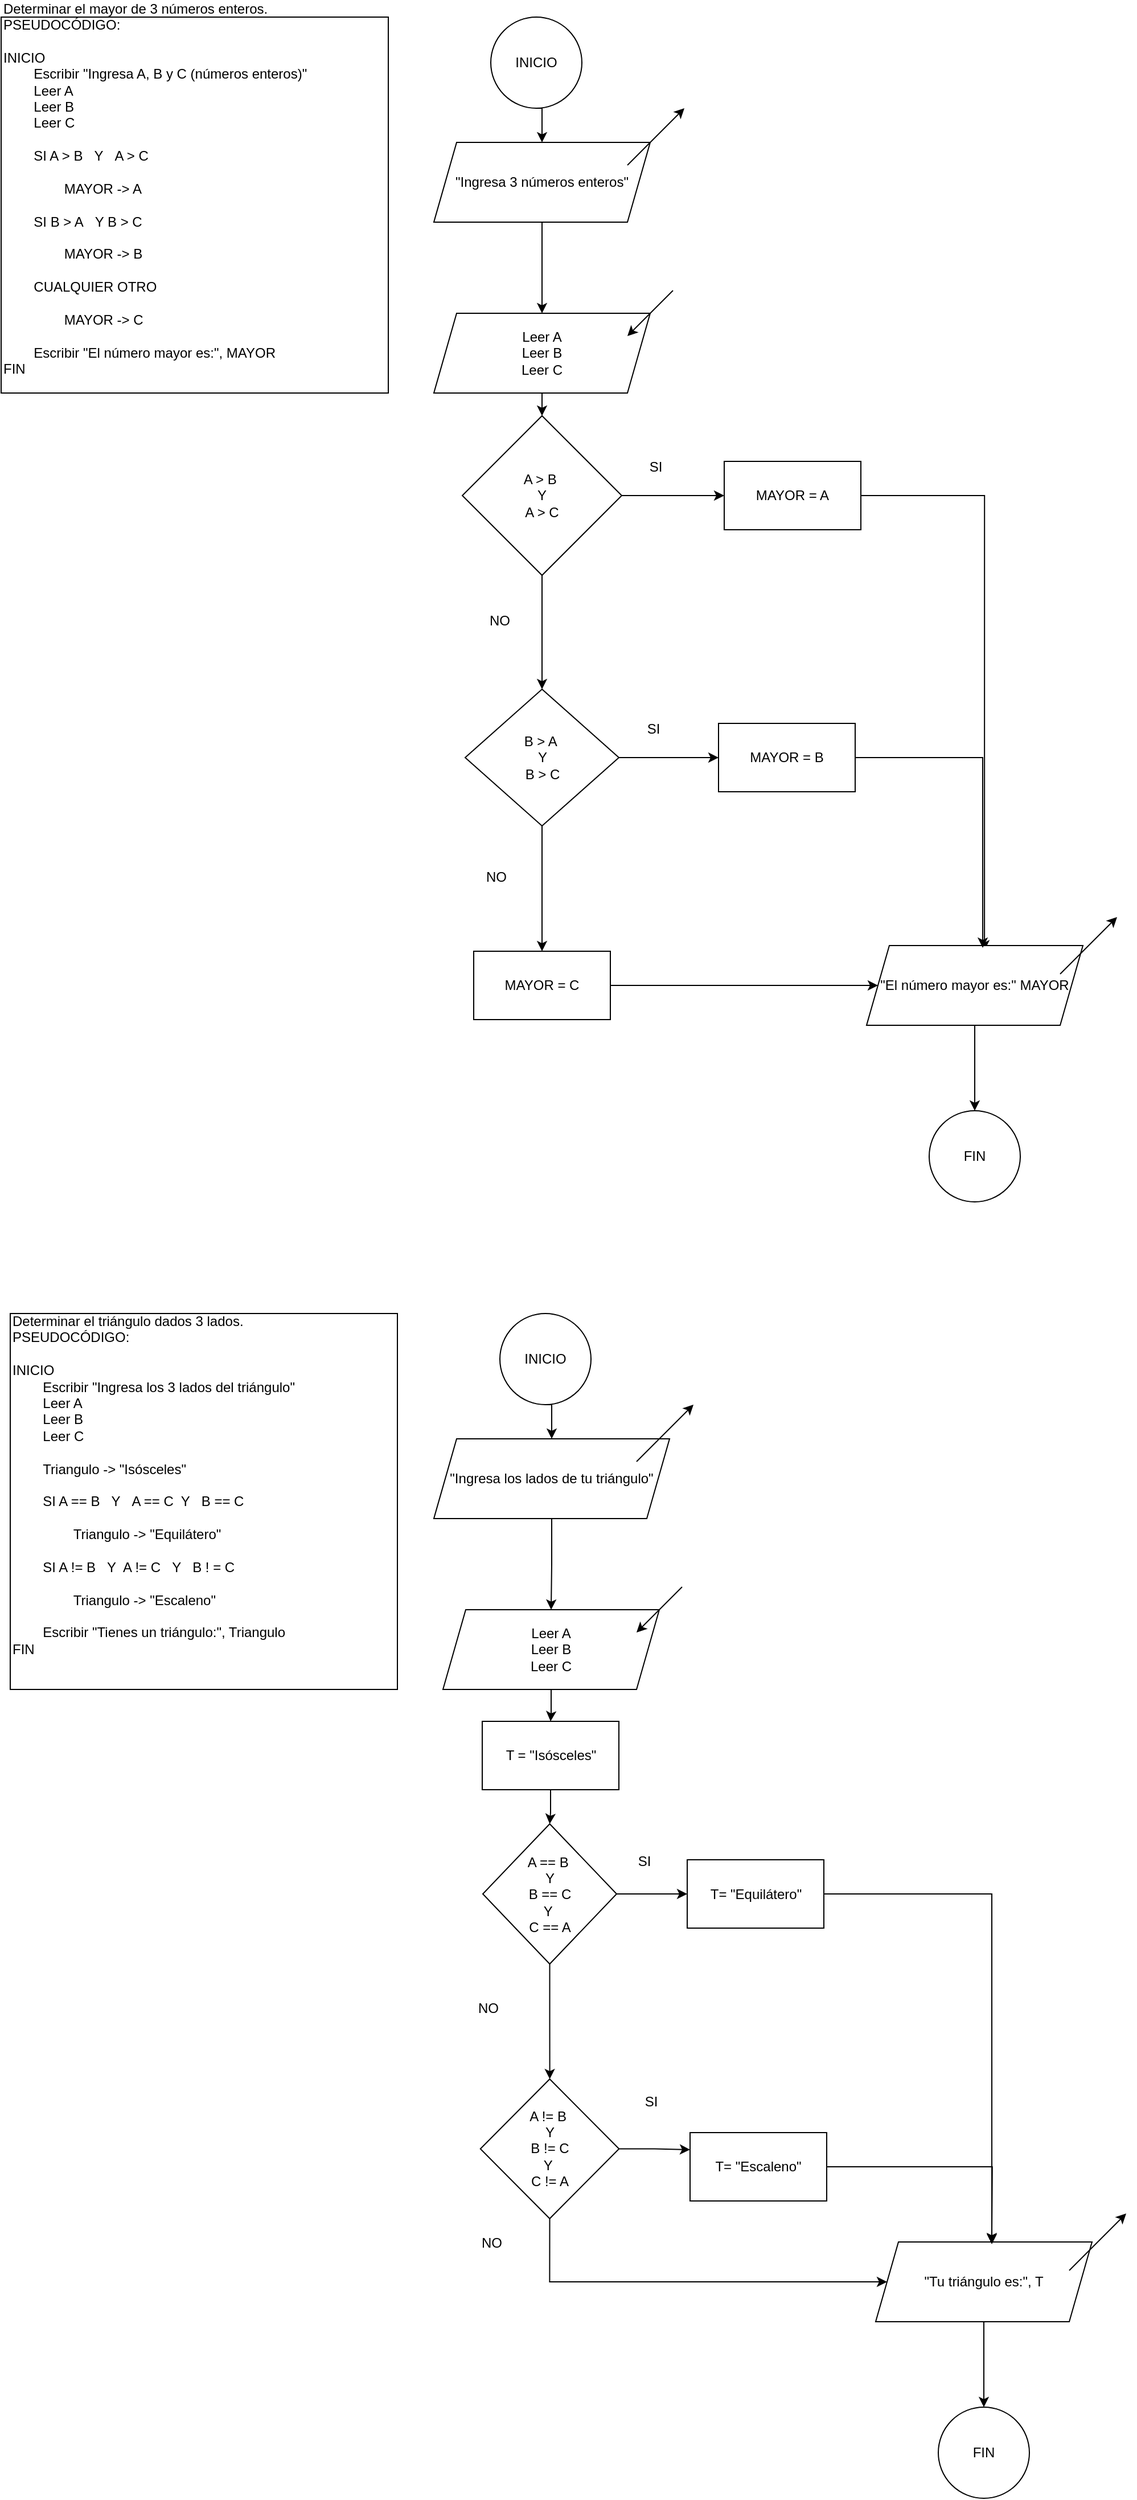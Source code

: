 <mxfile version="26.0.9">
  <diagram name="Página-1" id="GsIk7r1uQpivfjq6lTAX">
    <mxGraphModel dx="1105" dy="654" grid="0" gridSize="10" guides="1" tooltips="1" connect="1" arrows="1" fold="1" page="1" pageScale="1" pageWidth="850" pageHeight="1100" math="0" shadow="0">
      <root>
        <mxCell id="0" />
        <mxCell id="1" parent="0" />
        <mxCell id="DH8c2p-65vTCQ9l4z-Cg-1" value="Determinar el mayor de 3 números enteros.&lt;div&gt;PSEUDOCÓDIGO:&lt;/div&gt;&lt;div&gt;&lt;br&gt;&lt;/div&gt;&lt;div&gt;INICIO&lt;/div&gt;&lt;div&gt;&lt;span style=&quot;white-space: pre;&quot;&gt;&#x9;&lt;/span&gt;Escribir &quot;Ingresa A, B y C (números enteros)&quot;&lt;/div&gt;&lt;div&gt;&lt;span style=&quot;white-space: pre;&quot;&gt;&#x9;&lt;/span&gt;Leer A&lt;/div&gt;&lt;div&gt;&lt;span style=&quot;white-space: pre;&quot;&gt;&#x9;&lt;/span&gt;Leer B&lt;/div&gt;&lt;div&gt;&lt;span style=&quot;white-space: pre;&quot;&gt;&#x9;&lt;/span&gt;Leer C&lt;/div&gt;&lt;div&gt;&lt;br&gt;&lt;/div&gt;&lt;div&gt;&lt;span style=&quot;white-space: pre;&quot;&gt;&#x9;&lt;/span&gt;SI A &amp;gt; B&amp;nbsp; &amp;nbsp;Y&amp;nbsp; &amp;nbsp;A &amp;gt; C&lt;br&gt;&lt;/div&gt;&lt;div&gt;&lt;br&gt;&lt;/div&gt;&lt;div&gt;&lt;span style=&quot;white-space: pre;&quot;&gt;&#x9;&lt;/span&gt;&lt;span style=&quot;white-space: pre;&quot;&gt;&#x9;&lt;/span&gt;MAYOR -&amp;gt; A&lt;br&gt;&lt;/div&gt;&lt;div&gt;&lt;br&gt;&lt;/div&gt;&lt;div&gt;&lt;span style=&quot;white-space: pre;&quot;&gt;&#x9;&lt;/span&gt;SI B &amp;gt; A&amp;nbsp; &amp;nbsp;Y B &amp;gt; C&lt;br&gt;&lt;/div&gt;&lt;div&gt;&lt;br&gt;&lt;/div&gt;&lt;div&gt;&lt;span style=&quot;white-space: pre;&quot;&gt;&#x9;&lt;/span&gt;&lt;span style=&quot;white-space: pre;&quot;&gt;&#x9;&lt;/span&gt;MAYOR -&amp;gt; B&lt;br&gt;&lt;/div&gt;&lt;div&gt;&lt;br&gt;&lt;/div&gt;&lt;div&gt;&lt;span style=&quot;white-space: pre;&quot;&gt;&#x9;&lt;/span&gt;CUALQUIER OTRO&lt;br&gt;&lt;/div&gt;&lt;div&gt;&lt;br&gt;&lt;/div&gt;&lt;div&gt;&lt;span style=&quot;white-space: pre;&quot;&gt;&#x9;&lt;/span&gt;&lt;span style=&quot;white-space: pre;&quot;&gt;&#x9;&lt;/span&gt;MAYOR -&amp;gt; C&lt;br&gt;&lt;/div&gt;&lt;div&gt;&lt;span style=&quot;white-space: pre;&quot;&gt;&#x9;&lt;/span&gt;&lt;br&gt;&lt;/div&gt;&lt;div&gt;&lt;span style=&quot;white-space: pre;&quot;&gt;&#x9;&lt;/span&gt;Escribir &quot;El número mayor es:&quot;, MAYOR&lt;br&gt;&lt;/div&gt;&lt;div&gt;FIN&lt;/div&gt;&lt;div&gt;&lt;br&gt;&lt;/div&gt;&lt;div&gt;&lt;span style=&quot;white-space: pre;&quot;&gt;&#x9;&lt;/span&gt;&lt;br&gt;&lt;/div&gt;" style="rounded=0;whiteSpace=wrap;html=1;align=left;" vertex="1" parent="1">
          <mxGeometry x="10" y="20" width="340" height="330" as="geometry" />
        </mxCell>
        <mxCell id="DH8c2p-65vTCQ9l4z-Cg-5" style="edgeStyle=orthogonalEdgeStyle;rounded=0;orthogonalLoop=1;jettySize=auto;html=1;exitX=0.5;exitY=1;exitDx=0;exitDy=0;entryX=0.5;entryY=0;entryDx=0;entryDy=0;" edge="1" parent="1" source="DH8c2p-65vTCQ9l4z-Cg-2" target="DH8c2p-65vTCQ9l4z-Cg-3">
          <mxGeometry relative="1" as="geometry" />
        </mxCell>
        <mxCell id="DH8c2p-65vTCQ9l4z-Cg-2" value="INICIO" style="ellipse;whiteSpace=wrap;html=1;aspect=fixed;" vertex="1" parent="1">
          <mxGeometry x="440" y="20" width="80" height="80" as="geometry" />
        </mxCell>
        <mxCell id="DH8c2p-65vTCQ9l4z-Cg-7" value="" style="edgeStyle=orthogonalEdgeStyle;rounded=0;orthogonalLoop=1;jettySize=auto;html=1;" edge="1" parent="1" source="DH8c2p-65vTCQ9l4z-Cg-3" target="DH8c2p-65vTCQ9l4z-Cg-6">
          <mxGeometry relative="1" as="geometry" />
        </mxCell>
        <mxCell id="DH8c2p-65vTCQ9l4z-Cg-3" value="&quot;Ingresa 3 números enteros&quot;" style="shape=parallelogram;perimeter=parallelogramPerimeter;whiteSpace=wrap;html=1;fixedSize=1;" vertex="1" parent="1">
          <mxGeometry x="390" y="130" width="190" height="70" as="geometry" />
        </mxCell>
        <mxCell id="DH8c2p-65vTCQ9l4z-Cg-4" value="" style="endArrow=classic;html=1;rounded=0;" edge="1" parent="1">
          <mxGeometry width="50" height="50" relative="1" as="geometry">
            <mxPoint x="560" y="150" as="sourcePoint" />
            <mxPoint x="610" y="100" as="targetPoint" />
          </mxGeometry>
        </mxCell>
        <mxCell id="DH8c2p-65vTCQ9l4z-Cg-15" style="edgeStyle=orthogonalEdgeStyle;rounded=0;orthogonalLoop=1;jettySize=auto;html=1;exitX=0.5;exitY=1;exitDx=0;exitDy=0;entryX=0.5;entryY=0;entryDx=0;entryDy=0;" edge="1" parent="1" source="DH8c2p-65vTCQ9l4z-Cg-6" target="DH8c2p-65vTCQ9l4z-Cg-9">
          <mxGeometry relative="1" as="geometry" />
        </mxCell>
        <mxCell id="DH8c2p-65vTCQ9l4z-Cg-6" value="Leer A&lt;div&gt;Leer B&lt;/div&gt;&lt;div&gt;Leer C&lt;/div&gt;" style="shape=parallelogram;perimeter=parallelogramPerimeter;whiteSpace=wrap;html=1;fixedSize=1;" vertex="1" parent="1">
          <mxGeometry x="390" y="280" width="190" height="70" as="geometry" />
        </mxCell>
        <mxCell id="DH8c2p-65vTCQ9l4z-Cg-8" value="" style="endArrow=classic;html=1;rounded=0;" edge="1" parent="1">
          <mxGeometry width="50" height="50" relative="1" as="geometry">
            <mxPoint x="600" y="260" as="sourcePoint" />
            <mxPoint x="560" y="300" as="targetPoint" />
          </mxGeometry>
        </mxCell>
        <mxCell id="DH8c2p-65vTCQ9l4z-Cg-12" value="" style="edgeStyle=orthogonalEdgeStyle;rounded=0;orthogonalLoop=1;jettySize=auto;html=1;" edge="1" parent="1" source="DH8c2p-65vTCQ9l4z-Cg-9" target="DH8c2p-65vTCQ9l4z-Cg-11">
          <mxGeometry relative="1" as="geometry" />
        </mxCell>
        <mxCell id="DH8c2p-65vTCQ9l4z-Cg-17" value="" style="edgeStyle=orthogonalEdgeStyle;rounded=0;orthogonalLoop=1;jettySize=auto;html=1;" edge="1" parent="1" source="DH8c2p-65vTCQ9l4z-Cg-9" target="DH8c2p-65vTCQ9l4z-Cg-16">
          <mxGeometry relative="1" as="geometry" />
        </mxCell>
        <mxCell id="DH8c2p-65vTCQ9l4z-Cg-9" value="A &amp;gt; B&amp;nbsp;&lt;div&gt;Y&lt;/div&gt;&lt;div&gt;A &amp;gt; C&lt;/div&gt;" style="rhombus;whiteSpace=wrap;html=1;" vertex="1" parent="1">
          <mxGeometry x="415" y="370" width="140" height="140" as="geometry" />
        </mxCell>
        <mxCell id="DH8c2p-65vTCQ9l4z-Cg-30" style="edgeStyle=orthogonalEdgeStyle;rounded=0;orthogonalLoop=1;jettySize=auto;html=1;exitX=1;exitY=0.5;exitDx=0;exitDy=0;entryX=0.545;entryY=0.061;entryDx=0;entryDy=0;entryPerimeter=0;" edge="1" parent="1" source="DH8c2p-65vTCQ9l4z-Cg-11" target="DH8c2p-65vTCQ9l4z-Cg-25">
          <mxGeometry relative="1" as="geometry">
            <mxPoint x="870" y="680" as="targetPoint" />
          </mxGeometry>
        </mxCell>
        <mxCell id="DH8c2p-65vTCQ9l4z-Cg-11" value="MAYOR = A" style="whiteSpace=wrap;html=1;" vertex="1" parent="1">
          <mxGeometry x="645" y="410" width="120" height="60" as="geometry" />
        </mxCell>
        <mxCell id="DH8c2p-65vTCQ9l4z-Cg-13" value="SI" style="text;html=1;align=center;verticalAlign=middle;whiteSpace=wrap;rounded=0;" vertex="1" parent="1">
          <mxGeometry x="555" y="400" width="60" height="30" as="geometry" />
        </mxCell>
        <mxCell id="DH8c2p-65vTCQ9l4z-Cg-19" value="" style="edgeStyle=orthogonalEdgeStyle;rounded=0;orthogonalLoop=1;jettySize=auto;html=1;" edge="1" parent="1" source="DH8c2p-65vTCQ9l4z-Cg-16" target="DH8c2p-65vTCQ9l4z-Cg-18">
          <mxGeometry relative="1" as="geometry" />
        </mxCell>
        <mxCell id="DH8c2p-65vTCQ9l4z-Cg-21" value="" style="edgeStyle=orthogonalEdgeStyle;rounded=0;orthogonalLoop=1;jettySize=auto;html=1;" edge="1" parent="1" source="DH8c2p-65vTCQ9l4z-Cg-16" target="DH8c2p-65vTCQ9l4z-Cg-20">
          <mxGeometry relative="1" as="geometry" />
        </mxCell>
        <mxCell id="DH8c2p-65vTCQ9l4z-Cg-16" value="B &amp;gt; A&amp;nbsp;&lt;div&gt;Y&lt;/div&gt;&lt;div&gt;B &amp;gt; C&lt;/div&gt;" style="rhombus;whiteSpace=wrap;html=1;" vertex="1" parent="1">
          <mxGeometry x="417.5" y="610" width="135" height="120" as="geometry" />
        </mxCell>
        <mxCell id="DH8c2p-65vTCQ9l4z-Cg-18" value="MAYOR = B" style="whiteSpace=wrap;html=1;" vertex="1" parent="1">
          <mxGeometry x="640" y="640" width="120" height="60" as="geometry" />
        </mxCell>
        <mxCell id="DH8c2p-65vTCQ9l4z-Cg-28" style="edgeStyle=orthogonalEdgeStyle;rounded=0;orthogonalLoop=1;jettySize=auto;html=1;exitX=1;exitY=0.5;exitDx=0;exitDy=0;" edge="1" parent="1" source="DH8c2p-65vTCQ9l4z-Cg-20" target="DH8c2p-65vTCQ9l4z-Cg-25">
          <mxGeometry relative="1" as="geometry" />
        </mxCell>
        <mxCell id="DH8c2p-65vTCQ9l4z-Cg-20" value="MAYOR = C" style="whiteSpace=wrap;html=1;" vertex="1" parent="1">
          <mxGeometry x="425" y="840" width="120" height="60" as="geometry" />
        </mxCell>
        <mxCell id="DH8c2p-65vTCQ9l4z-Cg-22" value="SI" style="text;html=1;align=center;verticalAlign=middle;whiteSpace=wrap;rounded=0;" vertex="1" parent="1">
          <mxGeometry x="552.5" y="630" width="60" height="30" as="geometry" />
        </mxCell>
        <mxCell id="DH8c2p-65vTCQ9l4z-Cg-23" value="NO" style="text;html=1;align=center;verticalAlign=middle;whiteSpace=wrap;rounded=0;" vertex="1" parent="1">
          <mxGeometry x="417.5" y="535" width="60" height="30" as="geometry" />
        </mxCell>
        <mxCell id="DH8c2p-65vTCQ9l4z-Cg-24" value="NO" style="text;html=1;align=center;verticalAlign=middle;whiteSpace=wrap;rounded=0;" vertex="1" parent="1">
          <mxGeometry x="415" y="760" width="60" height="30" as="geometry" />
        </mxCell>
        <mxCell id="DH8c2p-65vTCQ9l4z-Cg-34" value="" style="edgeStyle=orthogonalEdgeStyle;rounded=0;orthogonalLoop=1;jettySize=auto;html=1;" edge="1" parent="1" source="DH8c2p-65vTCQ9l4z-Cg-25" target="DH8c2p-65vTCQ9l4z-Cg-33">
          <mxGeometry relative="1" as="geometry" />
        </mxCell>
        <mxCell id="DH8c2p-65vTCQ9l4z-Cg-25" value="&quot;El número mayor es:&quot; MAYOR" style="shape=parallelogram;perimeter=parallelogramPerimeter;whiteSpace=wrap;html=1;fixedSize=1;" vertex="1" parent="1">
          <mxGeometry x="770" y="835" width="190" height="70" as="geometry" />
        </mxCell>
        <mxCell id="DH8c2p-65vTCQ9l4z-Cg-26" value="" style="endArrow=classic;html=1;rounded=0;" edge="1" parent="1">
          <mxGeometry width="50" height="50" relative="1" as="geometry">
            <mxPoint x="940" y="860" as="sourcePoint" />
            <mxPoint x="990" y="810" as="targetPoint" />
          </mxGeometry>
        </mxCell>
        <mxCell id="DH8c2p-65vTCQ9l4z-Cg-29" style="edgeStyle=orthogonalEdgeStyle;rounded=0;orthogonalLoop=1;jettySize=auto;html=1;exitX=1;exitY=0.5;exitDx=0;exitDy=0;entryX=0.537;entryY=0.029;entryDx=0;entryDy=0;entryPerimeter=0;" edge="1" parent="1" source="DH8c2p-65vTCQ9l4z-Cg-18" target="DH8c2p-65vTCQ9l4z-Cg-25">
          <mxGeometry relative="1" as="geometry" />
        </mxCell>
        <mxCell id="DH8c2p-65vTCQ9l4z-Cg-33" value="FIN" style="ellipse;whiteSpace=wrap;html=1;" vertex="1" parent="1">
          <mxGeometry x="825" y="980" width="80" height="80" as="geometry" />
        </mxCell>
        <mxCell id="DH8c2p-65vTCQ9l4z-Cg-35" value="Determinar el triángulo dados 3 lados.&lt;div&gt;PSEUDOCÓDIGO:&lt;/div&gt;&lt;div&gt;&lt;br&gt;&lt;/div&gt;&lt;div&gt;INICIO&lt;/div&gt;&lt;div&gt;&lt;span style=&quot;white-space: pre;&quot;&gt;&#x9;&lt;/span&gt;Escribir &quot;Ingresa los 3 lados del triángulo&quot;&lt;/div&gt;&lt;div&gt;&lt;span style=&quot;white-space: pre;&quot;&gt;&#x9;&lt;/span&gt;Leer A&lt;/div&gt;&lt;div&gt;&lt;span style=&quot;white-space: pre;&quot;&gt;&#x9;&lt;/span&gt;Leer B&lt;/div&gt;&lt;div&gt;&lt;span style=&quot;white-space: pre;&quot;&gt;&#x9;&lt;/span&gt;Leer C&lt;/div&gt;&lt;div&gt;&lt;span style=&quot;white-space: pre;&quot;&gt;&#x9;&lt;/span&gt;&lt;br&gt;&lt;/div&gt;&lt;div&gt;&lt;span style=&quot;white-space: pre;&quot;&gt;&#x9;&lt;/span&gt;Triangulo -&amp;gt; &quot;Isósceles&quot;&lt;br&gt;&lt;/div&gt;&lt;div&gt;&lt;br&gt;&lt;/div&gt;&lt;div&gt;&lt;span style=&quot;white-space: pre;&quot;&gt;&#x9;&lt;/span&gt;SI A == B&amp;nbsp; &amp;nbsp;Y&amp;nbsp; &amp;nbsp;A == C&amp;nbsp; Y&amp;nbsp; &amp;nbsp;B == C&lt;br&gt;&lt;/div&gt;&lt;div&gt;&lt;br&gt;&lt;/div&gt;&lt;div&gt;&lt;span style=&quot;white-space: pre;&quot;&gt;&#x9;&lt;/span&gt;&lt;span style=&quot;white-space: pre;&quot;&gt;&#x9;&lt;/span&gt;&lt;span style=&quot;background-color: transparent; color: light-dark(rgb(0, 0, 0), rgb(255, 255, 255));&quot;&gt;Triangulo -&amp;gt; &quot;Equilátero&quot;&lt;/span&gt;&lt;br&gt;&lt;/div&gt;&lt;div&gt;&lt;br&gt;&lt;/div&gt;&lt;div&gt;&lt;span style=&quot;white-space: pre;&quot;&gt;&#x9;&lt;/span&gt;SI A != B&amp;nbsp; &amp;nbsp;Y&amp;nbsp; A != C&amp;nbsp; &amp;nbsp;Y&amp;nbsp; &amp;nbsp;B ! = C&lt;br&gt;&lt;/div&gt;&lt;div&gt;&lt;br&gt;&lt;/div&gt;&lt;div&gt;&lt;span style=&quot;white-space: pre;&quot;&gt;&#x9;&lt;/span&gt;&lt;span style=&quot;white-space: pre;&quot;&gt;&#x9;&lt;/span&gt;&lt;span style=&quot;background-color: transparent; color: light-dark(rgb(0, 0, 0), rgb(255, 255, 255));&quot;&gt;Triangulo -&amp;gt; &quot;Escaleno&quot;&lt;/span&gt;&lt;/div&gt;&lt;div&gt;&lt;span style=&quot;white-space: pre;&quot;&gt;&#x9;&lt;/span&gt;&lt;br&gt;&lt;/div&gt;&lt;div&gt;&lt;span style=&quot;white-space: pre;&quot;&gt;&#x9;&lt;/span&gt;Escribir &quot;Tienes un triángulo:&quot;, Triangulo&lt;br&gt;&lt;/div&gt;&lt;div&gt;FIN&lt;/div&gt;&lt;div&gt;&lt;br&gt;&lt;/div&gt;&lt;div&gt;&lt;span style=&quot;white-space: pre;&quot;&gt;&#x9;&lt;/span&gt;&lt;br&gt;&lt;/div&gt;" style="rounded=0;whiteSpace=wrap;html=1;align=left;" vertex="1" parent="1">
          <mxGeometry x="18" y="1158" width="340" height="330" as="geometry" />
        </mxCell>
        <mxCell id="DH8c2p-65vTCQ9l4z-Cg-36" style="edgeStyle=orthogonalEdgeStyle;rounded=0;orthogonalLoop=1;jettySize=auto;html=1;exitX=0.5;exitY=1;exitDx=0;exitDy=0;entryX=0.5;entryY=0;entryDx=0;entryDy=0;" edge="1" parent="1" source="DH8c2p-65vTCQ9l4z-Cg-37" target="DH8c2p-65vTCQ9l4z-Cg-39">
          <mxGeometry relative="1" as="geometry" />
        </mxCell>
        <mxCell id="DH8c2p-65vTCQ9l4z-Cg-37" value="INICIO" style="ellipse;whiteSpace=wrap;html=1;aspect=fixed;" vertex="1" parent="1">
          <mxGeometry x="448" y="1158" width="80" height="80" as="geometry" />
        </mxCell>
        <mxCell id="DH8c2p-65vTCQ9l4z-Cg-38" value="" style="edgeStyle=orthogonalEdgeStyle;rounded=0;orthogonalLoop=1;jettySize=auto;html=1;" edge="1" parent="1" source="DH8c2p-65vTCQ9l4z-Cg-39" target="DH8c2p-65vTCQ9l4z-Cg-42">
          <mxGeometry relative="1" as="geometry" />
        </mxCell>
        <mxCell id="DH8c2p-65vTCQ9l4z-Cg-39" value="&quot;Ingresa los lados de tu triángulo&quot;" style="shape=parallelogram;perimeter=parallelogramPerimeter;whiteSpace=wrap;html=1;fixedSize=1;" vertex="1" parent="1">
          <mxGeometry x="390" y="1268" width="207" height="70" as="geometry" />
        </mxCell>
        <mxCell id="DH8c2p-65vTCQ9l4z-Cg-40" value="" style="endArrow=classic;html=1;rounded=0;" edge="1" parent="1">
          <mxGeometry width="50" height="50" relative="1" as="geometry">
            <mxPoint x="568" y="1288" as="sourcePoint" />
            <mxPoint x="618" y="1238" as="targetPoint" />
          </mxGeometry>
        </mxCell>
        <mxCell id="DH8c2p-65vTCQ9l4z-Cg-66" value="" style="edgeStyle=orthogonalEdgeStyle;rounded=0;orthogonalLoop=1;jettySize=auto;html=1;" edge="1" parent="1" source="DH8c2p-65vTCQ9l4z-Cg-42" target="DH8c2p-65vTCQ9l4z-Cg-65">
          <mxGeometry relative="1" as="geometry" />
        </mxCell>
        <mxCell id="DH8c2p-65vTCQ9l4z-Cg-42" value="Leer A&lt;div&gt;Leer B&lt;/div&gt;&lt;div&gt;Leer C&lt;/div&gt;" style="shape=parallelogram;perimeter=parallelogramPerimeter;whiteSpace=wrap;html=1;fixedSize=1;" vertex="1" parent="1">
          <mxGeometry x="398" y="1418" width="190" height="70" as="geometry" />
        </mxCell>
        <mxCell id="DH8c2p-65vTCQ9l4z-Cg-43" value="" style="endArrow=classic;html=1;rounded=0;" edge="1" parent="1">
          <mxGeometry width="50" height="50" relative="1" as="geometry">
            <mxPoint x="608" y="1398" as="sourcePoint" />
            <mxPoint x="568" y="1438" as="targetPoint" />
          </mxGeometry>
        </mxCell>
        <mxCell id="DH8c2p-65vTCQ9l4z-Cg-53" value="T= &quot;Equilátero&quot;" style="whiteSpace=wrap;html=1;" vertex="1" parent="1">
          <mxGeometry x="612.5" y="1637.5" width="120" height="60" as="geometry" />
        </mxCell>
        <mxCell id="DH8c2p-65vTCQ9l4z-Cg-56" value="SI" style="text;html=1;align=center;verticalAlign=middle;whiteSpace=wrap;rounded=0;" vertex="1" parent="1">
          <mxGeometry x="545" y="1624" width="60" height="30" as="geometry" />
        </mxCell>
        <mxCell id="DH8c2p-65vTCQ9l4z-Cg-58" value="NO" style="text;html=1;align=center;verticalAlign=middle;whiteSpace=wrap;rounded=0;" vertex="1" parent="1">
          <mxGeometry x="408" y="1753" width="60" height="30" as="geometry" />
        </mxCell>
        <mxCell id="DH8c2p-65vTCQ9l4z-Cg-59" value="" style="edgeStyle=orthogonalEdgeStyle;rounded=0;orthogonalLoop=1;jettySize=auto;html=1;" edge="1" parent="1" source="DH8c2p-65vTCQ9l4z-Cg-60" target="DH8c2p-65vTCQ9l4z-Cg-63">
          <mxGeometry relative="1" as="geometry" />
        </mxCell>
        <mxCell id="DH8c2p-65vTCQ9l4z-Cg-60" value="&quot;Tu triángulo es:&quot;, T" style="shape=parallelogram;perimeter=parallelogramPerimeter;whiteSpace=wrap;html=1;fixedSize=1;" vertex="1" parent="1">
          <mxGeometry x="778" y="1973" width="190" height="70" as="geometry" />
        </mxCell>
        <mxCell id="DH8c2p-65vTCQ9l4z-Cg-61" value="" style="endArrow=classic;html=1;rounded=0;" edge="1" parent="1">
          <mxGeometry width="50" height="50" relative="1" as="geometry">
            <mxPoint x="948" y="1998" as="sourcePoint" />
            <mxPoint x="998" y="1948" as="targetPoint" />
          </mxGeometry>
        </mxCell>
        <mxCell id="DH8c2p-65vTCQ9l4z-Cg-62" style="edgeStyle=orthogonalEdgeStyle;rounded=0;orthogonalLoop=1;jettySize=auto;html=1;exitX=1;exitY=0.5;exitDx=0;exitDy=0;entryX=0.537;entryY=0.029;entryDx=0;entryDy=0;entryPerimeter=0;" edge="1" parent="1" source="DH8c2p-65vTCQ9l4z-Cg-53" target="DH8c2p-65vTCQ9l4z-Cg-60">
          <mxGeometry relative="1" as="geometry" />
        </mxCell>
        <mxCell id="DH8c2p-65vTCQ9l4z-Cg-63" value="FIN" style="ellipse;whiteSpace=wrap;html=1;" vertex="1" parent="1">
          <mxGeometry x="833" y="2118" width="80" height="80" as="geometry" />
        </mxCell>
        <mxCell id="DH8c2p-65vTCQ9l4z-Cg-69" value="" style="edgeStyle=orthogonalEdgeStyle;rounded=0;orthogonalLoop=1;jettySize=auto;html=1;" edge="1" parent="1" source="DH8c2p-65vTCQ9l4z-Cg-65" target="DH8c2p-65vTCQ9l4z-Cg-68">
          <mxGeometry relative="1" as="geometry" />
        </mxCell>
        <mxCell id="DH8c2p-65vTCQ9l4z-Cg-65" value="T = &quot;Isósceles&quot;" style="whiteSpace=wrap;html=1;" vertex="1" parent="1">
          <mxGeometry x="432.5" y="1516" width="120" height="60" as="geometry" />
        </mxCell>
        <mxCell id="DH8c2p-65vTCQ9l4z-Cg-71" value="" style="edgeStyle=orthogonalEdgeStyle;rounded=0;orthogonalLoop=1;jettySize=auto;html=1;" edge="1" parent="1" source="DH8c2p-65vTCQ9l4z-Cg-68" target="DH8c2p-65vTCQ9l4z-Cg-70">
          <mxGeometry relative="1" as="geometry" />
        </mxCell>
        <mxCell id="DH8c2p-65vTCQ9l4z-Cg-73" style="edgeStyle=orthogonalEdgeStyle;rounded=0;orthogonalLoop=1;jettySize=auto;html=1;exitX=1;exitY=0.5;exitDx=0;exitDy=0;entryX=0;entryY=0.5;entryDx=0;entryDy=0;" edge="1" parent="1" source="DH8c2p-65vTCQ9l4z-Cg-68" target="DH8c2p-65vTCQ9l4z-Cg-53">
          <mxGeometry relative="1" as="geometry" />
        </mxCell>
        <mxCell id="DH8c2p-65vTCQ9l4z-Cg-68" value="A == B&amp;nbsp;&lt;div&gt;Y&lt;/div&gt;&lt;div&gt;B == C&lt;/div&gt;&lt;div&gt;Y&amp;nbsp;&lt;/div&gt;&lt;div&gt;C == A&lt;/div&gt;" style="rhombus;whiteSpace=wrap;html=1;" vertex="1" parent="1">
          <mxGeometry x="433" y="1606" width="117.5" height="123" as="geometry" />
        </mxCell>
        <mxCell id="DH8c2p-65vTCQ9l4z-Cg-74" style="edgeStyle=orthogonalEdgeStyle;rounded=0;orthogonalLoop=1;jettySize=auto;html=1;exitX=1;exitY=0.5;exitDx=0;exitDy=0;entryX=0;entryY=0.25;entryDx=0;entryDy=0;" edge="1" parent="1" source="DH8c2p-65vTCQ9l4z-Cg-70" target="DH8c2p-65vTCQ9l4z-Cg-72">
          <mxGeometry relative="1" as="geometry" />
        </mxCell>
        <mxCell id="DH8c2p-65vTCQ9l4z-Cg-75" style="edgeStyle=orthogonalEdgeStyle;rounded=0;orthogonalLoop=1;jettySize=auto;html=1;exitX=0.5;exitY=1;exitDx=0;exitDy=0;entryX=0;entryY=0.5;entryDx=0;entryDy=0;" edge="1" parent="1" source="DH8c2p-65vTCQ9l4z-Cg-70" target="DH8c2p-65vTCQ9l4z-Cg-60">
          <mxGeometry relative="1" as="geometry">
            <Array as="points">
              <mxPoint x="492" y="2008" />
            </Array>
          </mxGeometry>
        </mxCell>
        <mxCell id="DH8c2p-65vTCQ9l4z-Cg-70" value="A != B&amp;nbsp;&lt;div&gt;Y&lt;/div&gt;&lt;div&gt;B != C&lt;/div&gt;&lt;div&gt;Y&amp;nbsp;&lt;/div&gt;&lt;div&gt;C != A&lt;/div&gt;" style="rhombus;whiteSpace=wrap;html=1;" vertex="1" parent="1">
          <mxGeometry x="430.87" y="1830" width="121.75" height="122.5" as="geometry" />
        </mxCell>
        <mxCell id="DH8c2p-65vTCQ9l4z-Cg-78" style="edgeStyle=orthogonalEdgeStyle;rounded=0;orthogonalLoop=1;jettySize=auto;html=1;exitX=1;exitY=0.5;exitDx=0;exitDy=0;" edge="1" parent="1" source="DH8c2p-65vTCQ9l4z-Cg-72">
          <mxGeometry relative="1" as="geometry">
            <mxPoint x="879.909" y="1974.091" as="targetPoint" />
          </mxGeometry>
        </mxCell>
        <mxCell id="DH8c2p-65vTCQ9l4z-Cg-72" value="T= &quot;Escaleno&quot;" style="whiteSpace=wrap;html=1;" vertex="1" parent="1">
          <mxGeometry x="615" y="1877" width="120" height="60" as="geometry" />
        </mxCell>
        <mxCell id="DH8c2p-65vTCQ9l4z-Cg-76" value="NO" style="text;html=1;align=center;verticalAlign=middle;whiteSpace=wrap;rounded=0;" vertex="1" parent="1">
          <mxGeometry x="411" y="1959" width="60" height="30" as="geometry" />
        </mxCell>
        <mxCell id="DH8c2p-65vTCQ9l4z-Cg-77" value="SI" style="text;html=1;align=center;verticalAlign=middle;whiteSpace=wrap;rounded=0;" vertex="1" parent="1">
          <mxGeometry x="550.5" y="1835" width="60" height="30" as="geometry" />
        </mxCell>
      </root>
    </mxGraphModel>
  </diagram>
</mxfile>
